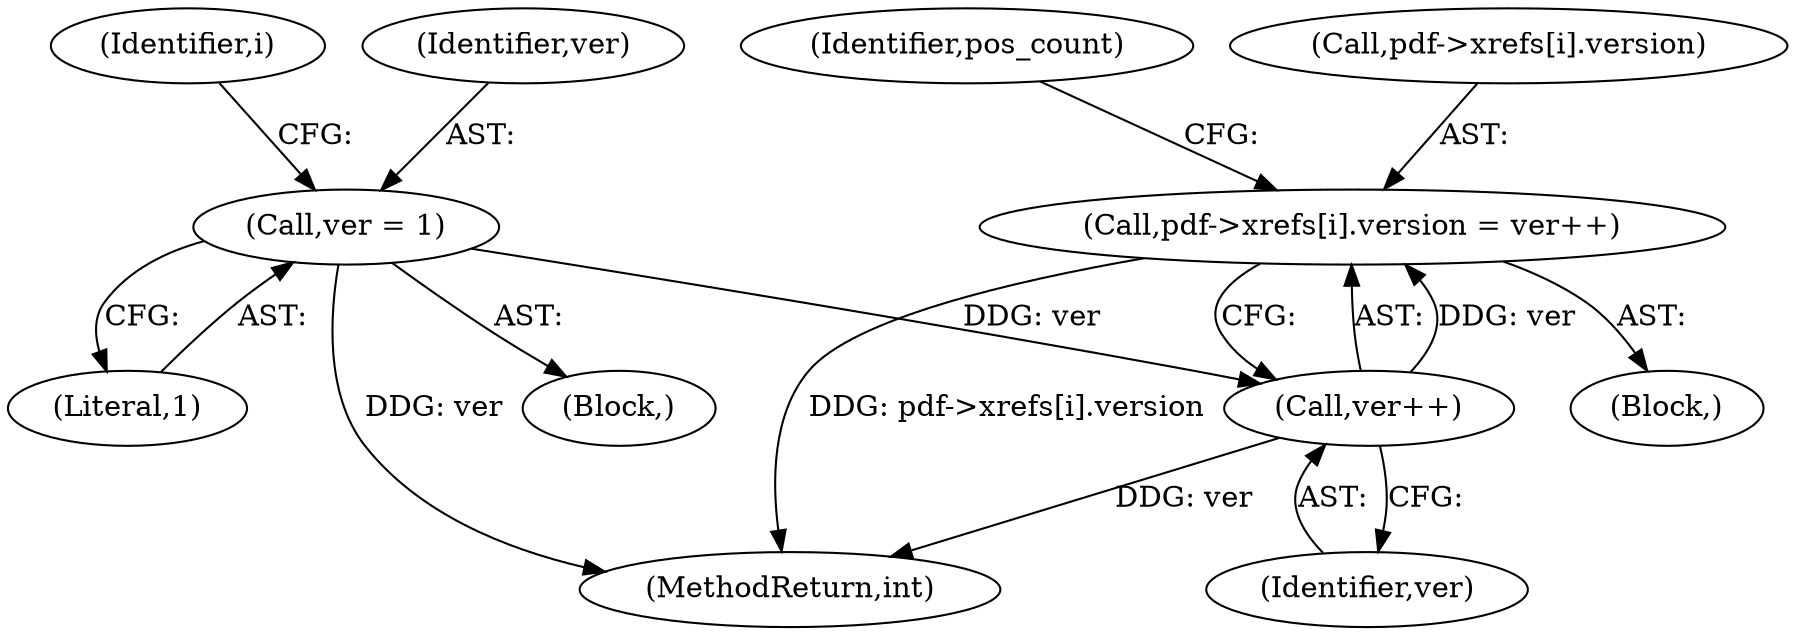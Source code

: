 digraph "0_pdfresurrect_0c4120fffa3dffe97b95c486a120eded82afe8a6_7@array" {
"1000194" [label="(Call,pdf->xrefs[i].version = ver++)"];
"1000202" [label="(Call,ver++)"];
"1000171" [label="(Call,ver = 1)"];
"1000205" [label="(Identifier,pos_count)"];
"1000176" [label="(Identifier,i)"];
"1000171" [label="(Call,ver = 1)"];
"1000173" [label="(Literal,1)"];
"1000395" [label="(MethodReturn,int)"];
"1000194" [label="(Call,pdf->xrefs[i].version = ver++)"];
"1000185" [label="(Block,)"];
"1000172" [label="(Identifier,ver)"];
"1000118" [label="(Block,)"];
"1000202" [label="(Call,ver++)"];
"1000203" [label="(Identifier,ver)"];
"1000195" [label="(Call,pdf->xrefs[i].version)"];
"1000194" -> "1000185"  [label="AST: "];
"1000194" -> "1000202"  [label="CFG: "];
"1000195" -> "1000194"  [label="AST: "];
"1000202" -> "1000194"  [label="AST: "];
"1000205" -> "1000194"  [label="CFG: "];
"1000194" -> "1000395"  [label="DDG: pdf->xrefs[i].version"];
"1000202" -> "1000194"  [label="DDG: ver"];
"1000202" -> "1000203"  [label="CFG: "];
"1000203" -> "1000202"  [label="AST: "];
"1000202" -> "1000395"  [label="DDG: ver"];
"1000171" -> "1000202"  [label="DDG: ver"];
"1000171" -> "1000118"  [label="AST: "];
"1000171" -> "1000173"  [label="CFG: "];
"1000172" -> "1000171"  [label="AST: "];
"1000173" -> "1000171"  [label="AST: "];
"1000176" -> "1000171"  [label="CFG: "];
"1000171" -> "1000395"  [label="DDG: ver"];
}
